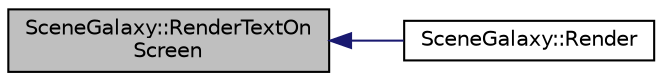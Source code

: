 digraph "SceneGalaxy::RenderTextOnScreen"
{
  bgcolor="transparent";
  edge [fontname="Helvetica",fontsize="10",labelfontname="Helvetica",labelfontsize="10"];
  node [fontname="Helvetica",fontsize="10",shape=record];
  rankdir="LR";
  Node1 [label="SceneGalaxy::RenderTextOn\lScreen",height=0.2,width=0.4,color="black", fillcolor="grey75", style="filled", fontcolor="black"];
  Node1 -> Node2 [dir="back",color="midnightblue",fontsize="10",style="solid",fontname="Helvetica"];
  Node2 [label="SceneGalaxy::Render",height=0.2,width=0.4,color="black",URL="$classSceneGalaxy.html#a08eb5a414e64d7dca3a14f1d6d48855a",tooltip="SceneGalaxy Render function. "];
}
